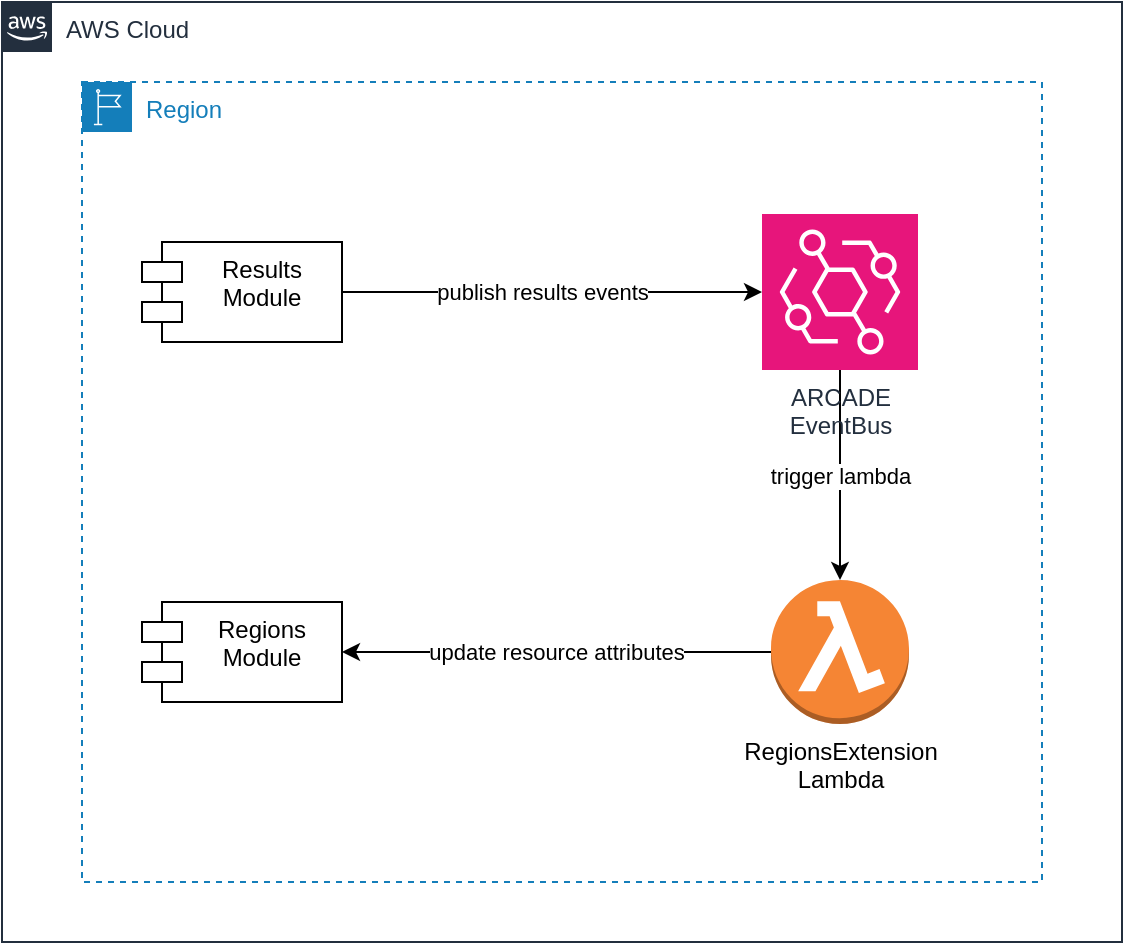 <mxfile version="21.7.4" type="device">
  <diagram name="Page-1" id="2woPP6Bt6zYIJNz0pFfw">
    <mxGraphModel dx="1382" dy="639" grid="1" gridSize="10" guides="1" tooltips="1" connect="1" arrows="1" fold="1" page="1" pageScale="1" pageWidth="2336" pageHeight="1654" math="0" shadow="0">
      <root>
        <mxCell id="0" />
        <mxCell id="1" parent="0" />
        <mxCell id="x9Eg1p_e5qjnS7kl7M_z-1" value="AWS Cloud" style="points=[[0,0],[0.25,0],[0.5,0],[0.75,0],[1,0],[1,0.25],[1,0.5],[1,0.75],[1,1],[0.75,1],[0.5,1],[0.25,1],[0,1],[0,0.75],[0,0.5],[0,0.25]];outlineConnect=0;gradientColor=none;html=1;whiteSpace=wrap;fontSize=12;fontStyle=0;container=1;pointerEvents=0;collapsible=0;recursiveResize=0;shape=mxgraph.aws4.group;grIcon=mxgraph.aws4.group_aws_cloud_alt;strokeColor=#232F3E;fillColor=none;verticalAlign=top;align=left;spacingLeft=30;fontColor=#232F3E;dashed=0;" vertex="1" parent="1">
          <mxGeometry x="240" y="160" width="560" height="470" as="geometry" />
        </mxCell>
        <mxCell id="x9Eg1p_e5qjnS7kl7M_z-2" value="Region" style="points=[[0,0],[0.25,0],[0.5,0],[0.75,0],[1,0],[1,0.25],[1,0.5],[1,0.75],[1,1],[0.75,1],[0.5,1],[0.25,1],[0,1],[0,0.75],[0,0.5],[0,0.25]];outlineConnect=0;gradientColor=none;html=1;whiteSpace=wrap;fontSize=12;fontStyle=0;container=1;pointerEvents=0;collapsible=0;recursiveResize=0;shape=mxgraph.aws4.group;grIcon=mxgraph.aws4.group_region;strokeColor=#147EBA;fillColor=none;verticalAlign=top;align=left;spacingLeft=30;fontColor=#147EBA;dashed=1;" vertex="1" parent="x9Eg1p_e5qjnS7kl7M_z-1">
          <mxGeometry x="40" y="40" width="480" height="400" as="geometry" />
        </mxCell>
        <mxCell id="x9Eg1p_e5qjnS7kl7M_z-8" style="edgeStyle=orthogonalEdgeStyle;rounded=0;orthogonalLoop=1;jettySize=auto;html=1;" edge="1" parent="x9Eg1p_e5qjnS7kl7M_z-2" source="x9Eg1p_e5qjnS7kl7M_z-3" target="x9Eg1p_e5qjnS7kl7M_z-4">
          <mxGeometry relative="1" as="geometry" />
        </mxCell>
        <mxCell id="x9Eg1p_e5qjnS7kl7M_z-11" value="publish results events" style="edgeLabel;html=1;align=center;verticalAlign=middle;resizable=0;points=[];" vertex="1" connectable="0" parent="x9Eg1p_e5qjnS7kl7M_z-8">
          <mxGeometry x="-0.286" relative="1" as="geometry">
            <mxPoint x="25" as="offset" />
          </mxGeometry>
        </mxCell>
        <mxCell id="x9Eg1p_e5qjnS7kl7M_z-3" value="Results&lt;br&gt;Module" style="shape=module;align=left;spacingLeft=20;align=center;verticalAlign=top;whiteSpace=wrap;html=1;" vertex="1" parent="x9Eg1p_e5qjnS7kl7M_z-2">
          <mxGeometry x="30" y="80" width="100" height="50" as="geometry" />
        </mxCell>
        <mxCell id="x9Eg1p_e5qjnS7kl7M_z-9" value="trigger lambda" style="edgeStyle=orthogonalEdgeStyle;rounded=0;orthogonalLoop=1;jettySize=auto;html=1;" edge="1" parent="x9Eg1p_e5qjnS7kl7M_z-2" source="x9Eg1p_e5qjnS7kl7M_z-4" target="x9Eg1p_e5qjnS7kl7M_z-5">
          <mxGeometry relative="1" as="geometry" />
        </mxCell>
        <mxCell id="x9Eg1p_e5qjnS7kl7M_z-4" value="ARCADE&lt;br&gt;EventBus" style="sketch=0;points=[[0,0,0],[0.25,0,0],[0.5,0,0],[0.75,0,0],[1,0,0],[0,1,0],[0.25,1,0],[0.5,1,0],[0.75,1,0],[1,1,0],[0,0.25,0],[0,0.5,0],[0,0.75,0],[1,0.25,0],[1,0.5,0],[1,0.75,0]];outlineConnect=0;fontColor=#232F3E;fillColor=#E7157B;strokeColor=#ffffff;dashed=0;verticalLabelPosition=bottom;verticalAlign=top;align=center;html=1;fontSize=12;fontStyle=0;aspect=fixed;shape=mxgraph.aws4.resourceIcon;resIcon=mxgraph.aws4.eventbridge;" vertex="1" parent="x9Eg1p_e5qjnS7kl7M_z-2">
          <mxGeometry x="340" y="66" width="78" height="78" as="geometry" />
        </mxCell>
        <mxCell id="x9Eg1p_e5qjnS7kl7M_z-10" value="update resource attributes" style="edgeStyle=orthogonalEdgeStyle;rounded=0;orthogonalLoop=1;jettySize=auto;html=1;" edge="1" parent="x9Eg1p_e5qjnS7kl7M_z-2" source="x9Eg1p_e5qjnS7kl7M_z-5" target="x9Eg1p_e5qjnS7kl7M_z-7">
          <mxGeometry relative="1" as="geometry" />
        </mxCell>
        <mxCell id="x9Eg1p_e5qjnS7kl7M_z-5" value="RegionsExtension&lt;br&gt;Lambda" style="outlineConnect=0;dashed=0;verticalLabelPosition=bottom;verticalAlign=top;align=center;html=1;shape=mxgraph.aws3.lambda_function;fillColor=#F58534;gradientColor=none;" vertex="1" parent="x9Eg1p_e5qjnS7kl7M_z-2">
          <mxGeometry x="344.5" y="249" width="69" height="72" as="geometry" />
        </mxCell>
        <mxCell id="x9Eg1p_e5qjnS7kl7M_z-7" value="Regions&lt;br&gt;Module" style="shape=module;align=left;spacingLeft=20;align=center;verticalAlign=top;whiteSpace=wrap;html=1;" vertex="1" parent="x9Eg1p_e5qjnS7kl7M_z-2">
          <mxGeometry x="30" y="260" width="100" height="50" as="geometry" />
        </mxCell>
      </root>
    </mxGraphModel>
  </diagram>
</mxfile>
